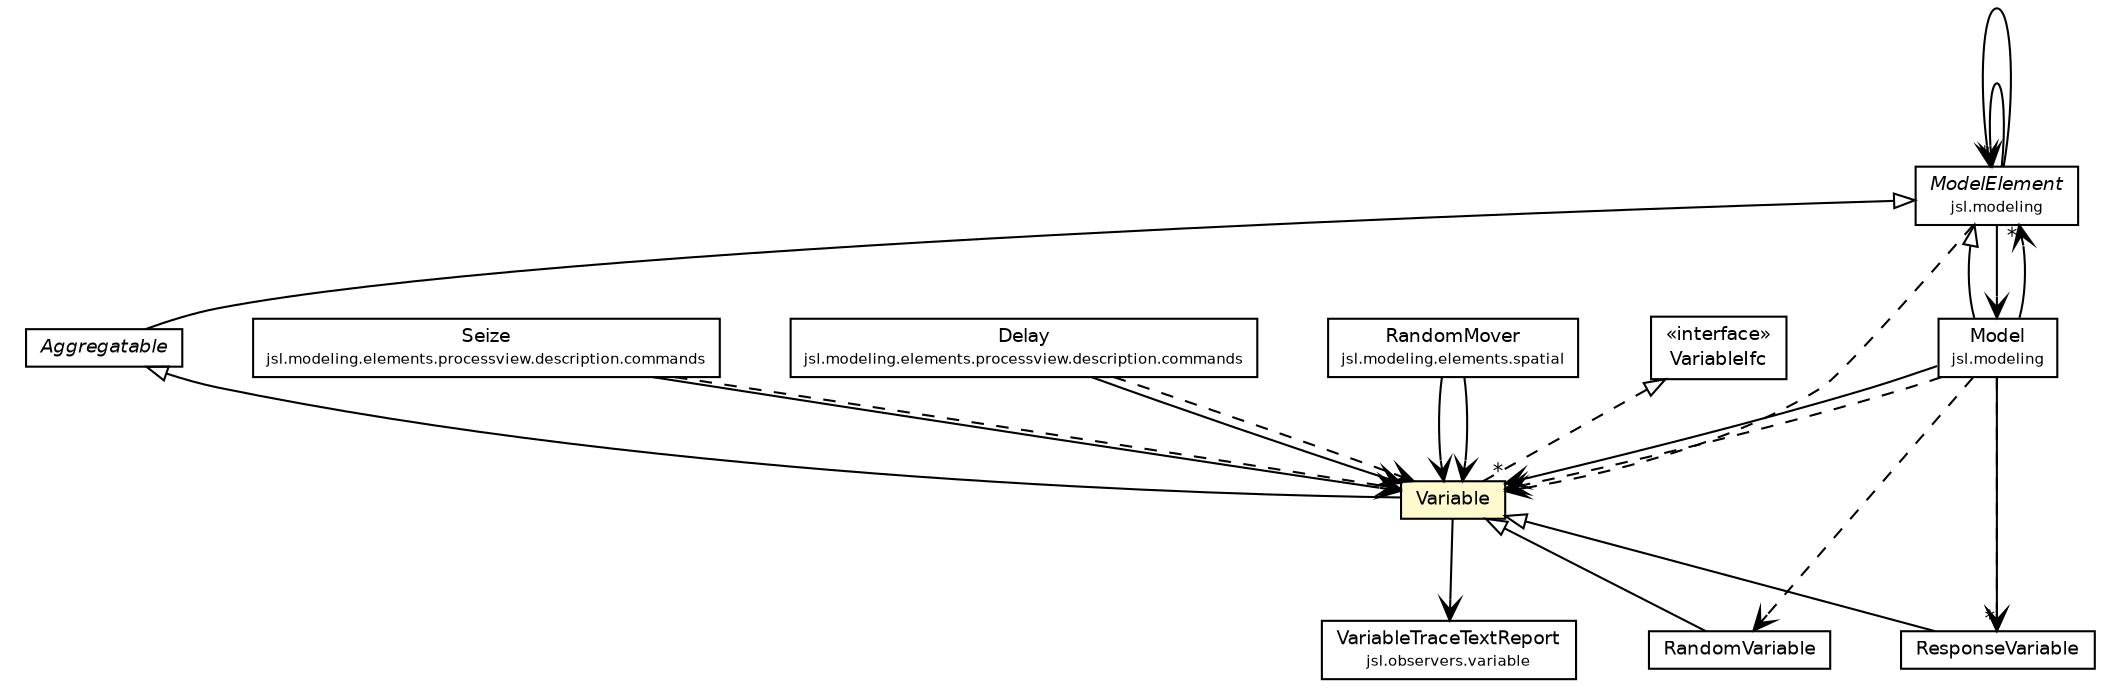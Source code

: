 #!/usr/local/bin/dot
#
# Class diagram 
# Generated by UMLGraph version 5.4 (http://www.umlgraph.org/)
#

digraph G {
	edge [fontname="Helvetica",fontsize=10,labelfontname="Helvetica",labelfontsize=10];
	node [fontname="Helvetica",fontsize=10,shape=plaintext];
	nodesep=0.25;
	ranksep=0.5;
	// jsl.modeling.ModelElement
	c233235 [label=<<table title="jsl.modeling.ModelElement" border="0" cellborder="1" cellspacing="0" cellpadding="2" port="p" href="../../ModelElement.html">
		<tr><td><table border="0" cellspacing="0" cellpadding="1">
<tr><td align="center" balign="center"><font face="Helvetica-Oblique"> ModelElement </font></td></tr>
<tr><td align="center" balign="center"><font point-size="7.0"> jsl.modeling </font></td></tr>
		</table></td></tr>
		</table>>, URL="../../ModelElement.html", fontname="Helvetica", fontcolor="black", fontsize=9.0];
	// jsl.modeling.Model
	c233238 [label=<<table title="jsl.modeling.Model" border="0" cellborder="1" cellspacing="0" cellpadding="2" port="p" href="../../Model.html">
		<tr><td><table border="0" cellspacing="0" cellpadding="1">
<tr><td align="center" balign="center"> Model </td></tr>
<tr><td align="center" balign="center"><font point-size="7.0"> jsl.modeling </font></td></tr>
		</table></td></tr>
		</table>>, URL="../../Model.html", fontname="Helvetica", fontcolor="black", fontsize=9.0];
	// jsl.modeling.elements.processview.description.commands.Seize
	c233298 [label=<<table title="jsl.modeling.elements.processview.description.commands.Seize" border="0" cellborder="1" cellspacing="0" cellpadding="2" port="p" href="../processview/description/commands/Seize.html">
		<tr><td><table border="0" cellspacing="0" cellpadding="1">
<tr><td align="center" balign="center"> Seize </td></tr>
<tr><td align="center" balign="center"><font point-size="7.0"> jsl.modeling.elements.processview.description.commands </font></td></tr>
		</table></td></tr>
		</table>>, URL="../processview/description/commands/Seize.html", fontname="Helvetica", fontcolor="black", fontsize=9.0];
	// jsl.modeling.elements.processview.description.commands.Delay
	c233302 [label=<<table title="jsl.modeling.elements.processview.description.commands.Delay" border="0" cellborder="1" cellspacing="0" cellpadding="2" port="p" href="../processview/description/commands/Delay.html">
		<tr><td><table border="0" cellspacing="0" cellpadding="1">
<tr><td align="center" balign="center"> Delay </td></tr>
<tr><td align="center" balign="center"><font point-size="7.0"> jsl.modeling.elements.processview.description.commands </font></td></tr>
		</table></td></tr>
		</table>>, URL="../processview/description/commands/Delay.html", fontname="Helvetica", fontcolor="black", fontsize=9.0];
	// jsl.modeling.elements.spatial.RandomMover
	c233403 [label=<<table title="jsl.modeling.elements.spatial.RandomMover" border="0" cellborder="1" cellspacing="0" cellpadding="2" port="p" href="../spatial/RandomMover.html">
		<tr><td><table border="0" cellspacing="0" cellpadding="1">
<tr><td align="center" balign="center"> RandomMover </td></tr>
<tr><td align="center" balign="center"><font point-size="7.0"> jsl.modeling.elements.spatial </font></td></tr>
		</table></td></tr>
		</table>>, URL="../spatial/RandomMover.html", fontname="Helvetica", fontcolor="black", fontsize=9.0];
	// jsl.modeling.elements.variable.VariableIfc
	c233459 [label=<<table title="jsl.modeling.elements.variable.VariableIfc" border="0" cellborder="1" cellspacing="0" cellpadding="2" port="p" href="./VariableIfc.html">
		<tr><td><table border="0" cellspacing="0" cellpadding="1">
<tr><td align="center" balign="center"> &#171;interface&#187; </td></tr>
<tr><td align="center" balign="center"> VariableIfc </td></tr>
		</table></td></tr>
		</table>>, URL="./VariableIfc.html", fontname="Helvetica", fontcolor="black", fontsize=9.0];
	// jsl.modeling.elements.variable.Variable
	c233460 [label=<<table title="jsl.modeling.elements.variable.Variable" border="0" cellborder="1" cellspacing="0" cellpadding="2" port="p" bgcolor="lemonChiffon" href="./Variable.html">
		<tr><td><table border="0" cellspacing="0" cellpadding="1">
<tr><td align="center" balign="center"> Variable </td></tr>
		</table></td></tr>
		</table>>, URL="./Variable.html", fontname="Helvetica", fontcolor="black", fontsize=9.0];
	// jsl.modeling.elements.variable.ResponseVariable
	c233466 [label=<<table title="jsl.modeling.elements.variable.ResponseVariable" border="0" cellborder="1" cellspacing="0" cellpadding="2" port="p" href="./ResponseVariable.html">
		<tr><td><table border="0" cellspacing="0" cellpadding="1">
<tr><td align="center" balign="center"> ResponseVariable </td></tr>
		</table></td></tr>
		</table>>, URL="./ResponseVariable.html", fontname="Helvetica", fontcolor="black", fontsize=9.0];
	// jsl.modeling.elements.variable.RandomVariable
	c233468 [label=<<table title="jsl.modeling.elements.variable.RandomVariable" border="0" cellborder="1" cellspacing="0" cellpadding="2" port="p" href="./RandomVariable.html">
		<tr><td><table border="0" cellspacing="0" cellpadding="1">
<tr><td align="center" balign="center"> RandomVariable </td></tr>
		</table></td></tr>
		</table>>, URL="./RandomVariable.html", fontname="Helvetica", fontcolor="black", fontsize=9.0];
	// jsl.modeling.elements.variable.Aggregatable
	c233486 [label=<<table title="jsl.modeling.elements.variable.Aggregatable" border="0" cellborder="1" cellspacing="0" cellpadding="2" port="p" href="./Aggregatable.html">
		<tr><td><table border="0" cellspacing="0" cellpadding="1">
<tr><td align="center" balign="center"><font face="Helvetica-Oblique"> Aggregatable </font></td></tr>
		</table></td></tr>
		</table>>, URL="./Aggregatable.html", fontname="Helvetica", fontcolor="black", fontsize=9.0];
	// jsl.observers.variable.VariableTraceTextReport
	c233527 [label=<<table title="jsl.observers.variable.VariableTraceTextReport" border="0" cellborder="1" cellspacing="0" cellpadding="2" port="p" href="../../../observers/variable/VariableTraceTextReport.html">
		<tr><td><table border="0" cellspacing="0" cellpadding="1">
<tr><td align="center" balign="center"> VariableTraceTextReport </td></tr>
<tr><td align="center" balign="center"><font point-size="7.0"> jsl.observers.variable </font></td></tr>
		</table></td></tr>
		</table>>, URL="../../../observers/variable/VariableTraceTextReport.html", fontname="Helvetica", fontcolor="black", fontsize=9.0];
	//jsl.modeling.Model extends jsl.modeling.ModelElement
	c233235:p -> c233238:p [dir=back,arrowtail=empty];
	//jsl.modeling.elements.variable.Variable extends jsl.modeling.elements.variable.Aggregatable
	c233486:p -> c233460:p [dir=back,arrowtail=empty];
	//jsl.modeling.elements.variable.Variable implements jsl.modeling.elements.variable.VariableIfc
	c233459:p -> c233460:p [dir=back,arrowtail=empty,style=dashed];
	//jsl.modeling.elements.variable.ResponseVariable extends jsl.modeling.elements.variable.Variable
	c233460:p -> c233466:p [dir=back,arrowtail=empty];
	//jsl.modeling.elements.variable.RandomVariable extends jsl.modeling.elements.variable.Variable
	c233460:p -> c233468:p [dir=back,arrowtail=empty];
	//jsl.modeling.elements.variable.Aggregatable extends jsl.modeling.ModelElement
	c233235:p -> c233486:p [dir=back,arrowtail=empty];
	// jsl.modeling.ModelElement NAVASSOC jsl.modeling.Model
	c233235:p -> c233238:p [taillabel="", label="", headlabel="", fontname="Helvetica", fontcolor="black", fontsize=10.0, color="black", arrowhead=open];
	// jsl.modeling.ModelElement NAVASSOC jsl.modeling.ModelElement
	c233235:p -> c233235:p [taillabel="", label="", headlabel="*", fontname="Helvetica", fontcolor="black", fontsize=10.0, color="black", arrowhead=open];
	// jsl.modeling.ModelElement NAVASSOC jsl.modeling.ModelElement
	c233235:p -> c233235:p [taillabel="", label="", headlabel="", fontname="Helvetica", fontcolor="black", fontsize=10.0, color="black", arrowhead=open];
	// jsl.modeling.Model NAVASSOC jsl.modeling.elements.variable.ResponseVariable
	c233238:p -> c233466:p [taillabel="", label="", headlabel="*", fontname="Helvetica", fontcolor="black", fontsize=10.0, color="black", arrowhead=open];
	// jsl.modeling.Model NAVASSOC jsl.modeling.elements.variable.Variable
	c233238:p -> c233460:p [taillabel="", label="", headlabel="*", fontname="Helvetica", fontcolor="black", fontsize=10.0, color="black", arrowhead=open];
	// jsl.modeling.Model NAVASSOC jsl.modeling.ModelElement
	c233238:p -> c233235:p [taillabel="", label="", headlabel="*", fontname="Helvetica", fontcolor="black", fontsize=10.0, color="black", arrowhead=open];
	// jsl.modeling.elements.processview.description.commands.Seize NAVASSOC jsl.modeling.elements.variable.Variable
	c233298:p -> c233460:p [taillabel="", label="", headlabel="", fontname="Helvetica", fontcolor="black", fontsize=10.0, color="black", arrowhead=open];
	// jsl.modeling.elements.processview.description.commands.Delay NAVASSOC jsl.modeling.elements.variable.Variable
	c233302:p -> c233460:p [taillabel="", label="", headlabel="", fontname="Helvetica", fontcolor="black", fontsize=10.0, color="black", arrowhead=open];
	// jsl.modeling.elements.spatial.RandomMover NAVASSOC jsl.modeling.elements.variable.Variable
	c233403:p -> c233460:p [taillabel="", label="", headlabel="", fontname="Helvetica", fontcolor="black", fontsize=10.0, color="black", arrowhead=open];
	// jsl.modeling.elements.spatial.RandomMover NAVASSOC jsl.modeling.elements.variable.Variable
	c233403:p -> c233460:p [taillabel="", label="", headlabel="", fontname="Helvetica", fontcolor="black", fontsize=10.0, color="black", arrowhead=open];
	// jsl.modeling.elements.variable.Variable NAVASSOC jsl.observers.variable.VariableTraceTextReport
	c233460:p -> c233527:p [taillabel="", label="", headlabel="", fontname="Helvetica", fontcolor="black", fontsize=10.0, color="black", arrowhead=open];
	// jsl.modeling.ModelElement DEPEND jsl.modeling.elements.variable.Variable
	c233235:p -> c233460:p [taillabel="", label="", headlabel="", fontname="Helvetica", fontcolor="black", fontsize=10.0, color="black", arrowhead=open, style=dashed];
	// jsl.modeling.Model DEPEND jsl.modeling.elements.variable.Variable
	c233238:p -> c233460:p [taillabel="", label="", headlabel="", fontname="Helvetica", fontcolor="black", fontsize=10.0, color="black", arrowhead=open, style=dashed];
	// jsl.modeling.Model DEPEND jsl.modeling.elements.variable.RandomVariable
	c233238:p -> c233468:p [taillabel="", label="", headlabel="", fontname="Helvetica", fontcolor="black", fontsize=10.0, color="black", arrowhead=open, style=dashed];
	// jsl.modeling.Model DEPEND jsl.modeling.elements.variable.ResponseVariable
	c233238:p -> c233466:p [taillabel="", label="", headlabel="", fontname="Helvetica", fontcolor="black", fontsize=10.0, color="black", arrowhead=open, style=dashed];
	// jsl.modeling.elements.processview.description.commands.Seize DEPEND jsl.modeling.elements.variable.Variable
	c233298:p -> c233460:p [taillabel="", label="", headlabel="", fontname="Helvetica", fontcolor="black", fontsize=10.0, color="black", arrowhead=open, style=dashed];
	// jsl.modeling.elements.processview.description.commands.Delay DEPEND jsl.modeling.elements.variable.Variable
	c233302:p -> c233460:p [taillabel="", label="", headlabel="", fontname="Helvetica", fontcolor="black", fontsize=10.0, color="black", arrowhead=open, style=dashed];
}

